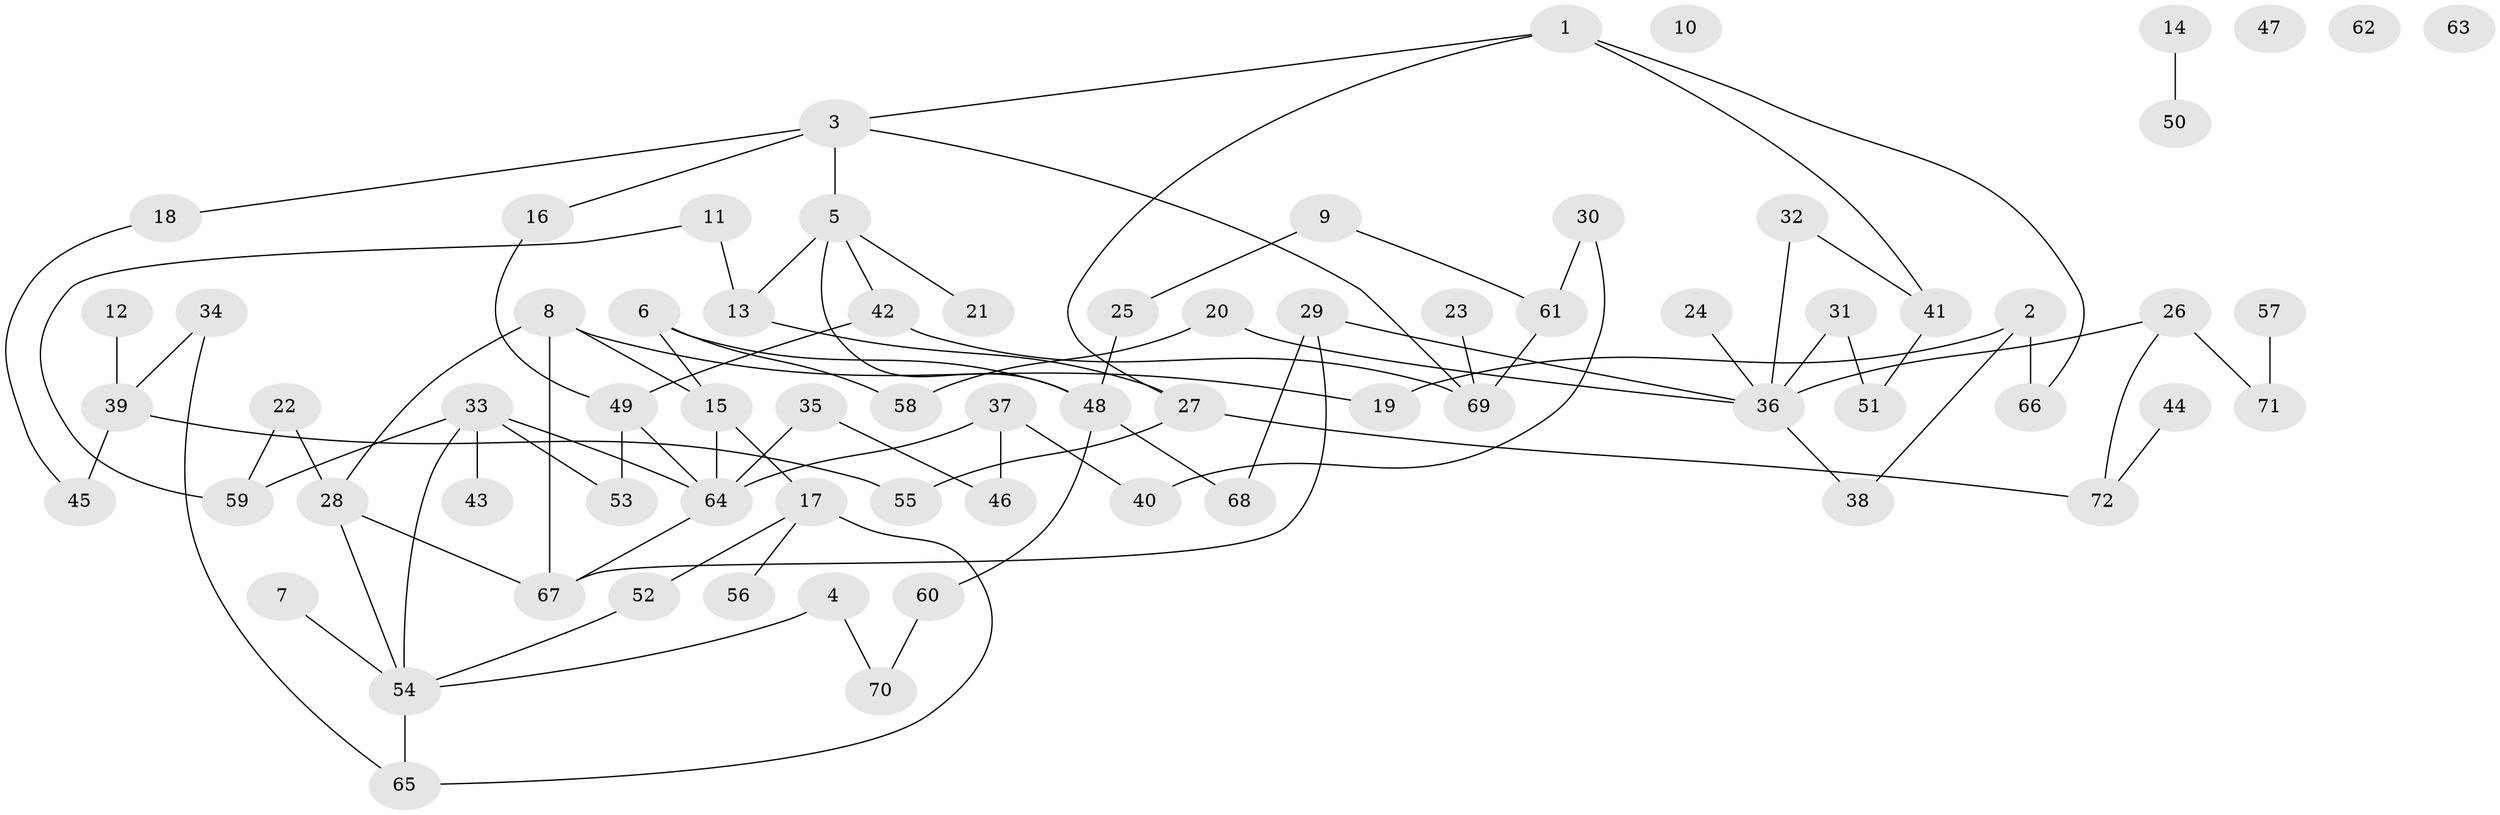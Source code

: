 // Generated by graph-tools (version 1.1) at 2025/25/03/09/25 03:25:22]
// undirected, 72 vertices, 91 edges
graph export_dot {
graph [start="1"]
  node [color=gray90,style=filled];
  1;
  2;
  3;
  4;
  5;
  6;
  7;
  8;
  9;
  10;
  11;
  12;
  13;
  14;
  15;
  16;
  17;
  18;
  19;
  20;
  21;
  22;
  23;
  24;
  25;
  26;
  27;
  28;
  29;
  30;
  31;
  32;
  33;
  34;
  35;
  36;
  37;
  38;
  39;
  40;
  41;
  42;
  43;
  44;
  45;
  46;
  47;
  48;
  49;
  50;
  51;
  52;
  53;
  54;
  55;
  56;
  57;
  58;
  59;
  60;
  61;
  62;
  63;
  64;
  65;
  66;
  67;
  68;
  69;
  70;
  71;
  72;
  1 -- 3;
  1 -- 27;
  1 -- 41;
  1 -- 66;
  2 -- 19;
  2 -- 38;
  2 -- 66;
  3 -- 5;
  3 -- 16;
  3 -- 18;
  3 -- 69;
  4 -- 54;
  4 -- 70;
  5 -- 13;
  5 -- 21;
  5 -- 42;
  5 -- 48;
  6 -- 15;
  6 -- 48;
  6 -- 58;
  7 -- 54;
  8 -- 15;
  8 -- 19;
  8 -- 28;
  8 -- 67;
  9 -- 25;
  9 -- 61;
  11 -- 13;
  11 -- 59;
  12 -- 39;
  13 -- 27;
  14 -- 50;
  15 -- 17;
  15 -- 64;
  16 -- 49;
  17 -- 52;
  17 -- 56;
  17 -- 65;
  18 -- 45;
  20 -- 36;
  20 -- 58;
  22 -- 28;
  22 -- 59;
  23 -- 69;
  24 -- 36;
  25 -- 48;
  26 -- 36;
  26 -- 71;
  26 -- 72;
  27 -- 55;
  27 -- 72;
  28 -- 54;
  28 -- 67;
  29 -- 36;
  29 -- 67;
  29 -- 68;
  30 -- 40;
  30 -- 61;
  31 -- 36;
  31 -- 51;
  32 -- 36;
  32 -- 41;
  33 -- 43;
  33 -- 53;
  33 -- 54;
  33 -- 59;
  33 -- 64;
  34 -- 39;
  34 -- 65;
  35 -- 46;
  35 -- 64;
  36 -- 38;
  37 -- 40;
  37 -- 46;
  37 -- 64;
  39 -- 45;
  39 -- 55;
  41 -- 51;
  42 -- 49;
  42 -- 69;
  44 -- 72;
  48 -- 60;
  48 -- 68;
  49 -- 53;
  49 -- 64;
  52 -- 54;
  54 -- 65;
  57 -- 71;
  60 -- 70;
  61 -- 69;
  64 -- 67;
}

